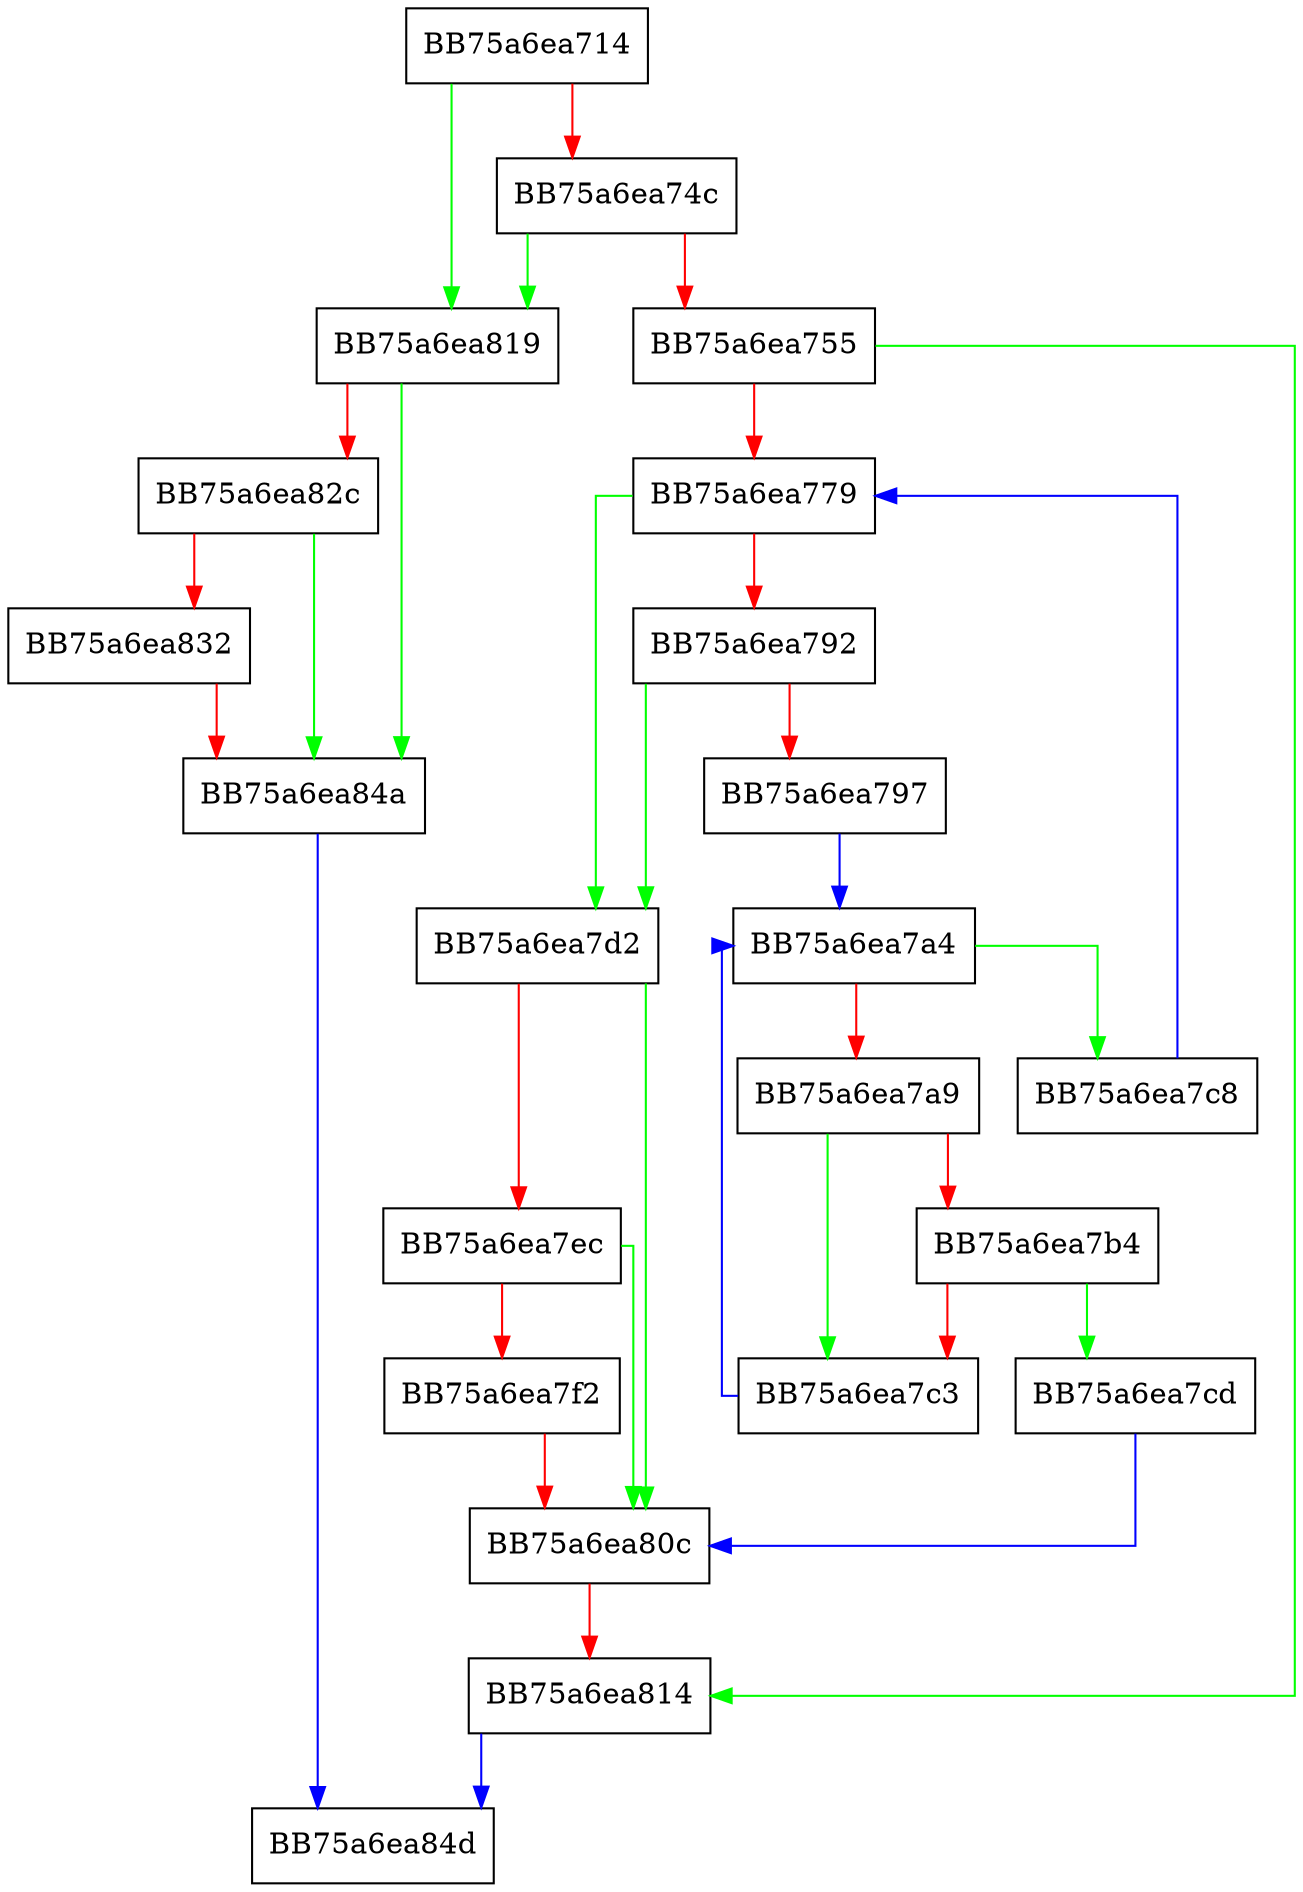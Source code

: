digraph SearchMagic {
  node [shape="box"];
  graph [splines=ortho];
  BB75a6ea714 -> BB75a6ea819 [color="green"];
  BB75a6ea714 -> BB75a6ea74c [color="red"];
  BB75a6ea74c -> BB75a6ea819 [color="green"];
  BB75a6ea74c -> BB75a6ea755 [color="red"];
  BB75a6ea755 -> BB75a6ea814 [color="green"];
  BB75a6ea755 -> BB75a6ea779 [color="red"];
  BB75a6ea779 -> BB75a6ea7d2 [color="green"];
  BB75a6ea779 -> BB75a6ea792 [color="red"];
  BB75a6ea792 -> BB75a6ea7d2 [color="green"];
  BB75a6ea792 -> BB75a6ea797 [color="red"];
  BB75a6ea797 -> BB75a6ea7a4 [color="blue"];
  BB75a6ea7a4 -> BB75a6ea7c8 [color="green"];
  BB75a6ea7a4 -> BB75a6ea7a9 [color="red"];
  BB75a6ea7a9 -> BB75a6ea7c3 [color="green"];
  BB75a6ea7a9 -> BB75a6ea7b4 [color="red"];
  BB75a6ea7b4 -> BB75a6ea7cd [color="green"];
  BB75a6ea7b4 -> BB75a6ea7c3 [color="red"];
  BB75a6ea7c3 -> BB75a6ea7a4 [color="blue"];
  BB75a6ea7c8 -> BB75a6ea779 [color="blue"];
  BB75a6ea7cd -> BB75a6ea80c [color="blue"];
  BB75a6ea7d2 -> BB75a6ea80c [color="green"];
  BB75a6ea7d2 -> BB75a6ea7ec [color="red"];
  BB75a6ea7ec -> BB75a6ea80c [color="green"];
  BB75a6ea7ec -> BB75a6ea7f2 [color="red"];
  BB75a6ea7f2 -> BB75a6ea80c [color="red"];
  BB75a6ea80c -> BB75a6ea814 [color="red"];
  BB75a6ea814 -> BB75a6ea84d [color="blue"];
  BB75a6ea819 -> BB75a6ea84a [color="green"];
  BB75a6ea819 -> BB75a6ea82c [color="red"];
  BB75a6ea82c -> BB75a6ea84a [color="green"];
  BB75a6ea82c -> BB75a6ea832 [color="red"];
  BB75a6ea832 -> BB75a6ea84a [color="red"];
  BB75a6ea84a -> BB75a6ea84d [color="blue"];
}